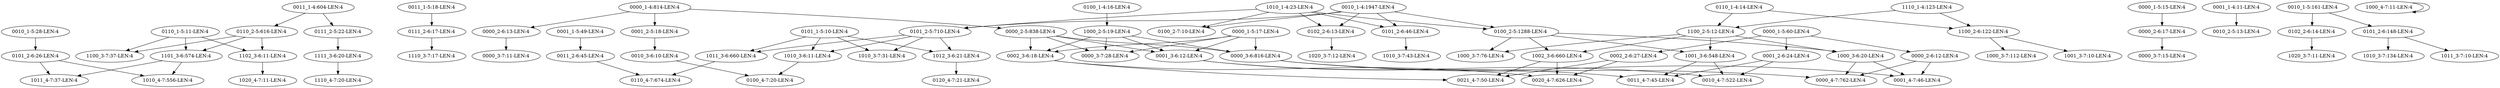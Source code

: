 digraph G {
    "0110_1-5:11-LEN:4" -> "1102_3-6:11-LEN:4";
    "0110_1-5:11-LEN:4" -> "1101_3-6:574-LEN:4";
    "0110_1-5:11-LEN:4" -> "1100_3-7:37-LEN:4";
    "0011_1-5:18-LEN:4" -> "0111_2-6:17-LEN:4";
    "0000_2-6:13-LEN:4" -> "0000_3-7:11-LEN:4";
    "1000_3-6:20-LEN:4" -> "0000_4-7:762-LEN:4";
    "1000_3-6:20-LEN:4" -> "0001_4-7:46-LEN:4";
    "1012_3-6:21-LEN:4" -> "0120_4-7:21-LEN:4";
    "0101_2-5:710-LEN:4" -> "1012_3-6:21-LEN:4";
    "0101_2-5:710-LEN:4" -> "1011_3-6:660-LEN:4";
    "0101_2-5:710-LEN:4" -> "1010_3-6:11-LEN:4";
    "0101_2-5:710-LEN:4" -> "1010_3-7:31-LEN:4";
    "0000_3-6:816-LEN:4" -> "0000_4-7:762-LEN:4";
    "0000_3-6:816-LEN:4" -> "0001_4-7:46-LEN:4";
    "1000_2-5:19-LEN:4" -> "0000_3-6:816-LEN:4";
    "1000_2-5:19-LEN:4" -> "0001_3-6:12-LEN:4";
    "1000_2-5:19-LEN:4" -> "0002_3-6:18-LEN:4";
    "1000_2-5:19-LEN:4" -> "0000_3-7:28-LEN:4";
    "0011_1-4:604-LEN:4" -> "0111_2-5:22-LEN:4";
    "0011_1-4:604-LEN:4" -> "0110_2-5:616-LEN:4";
    "0110_1-4:14-LEN:4" -> "1100_2-5:12-LEN:4";
    "0110_1-4:14-LEN:4" -> "1100_2-6:122-LEN:4";
    "1102_3-6:11-LEN:4" -> "1020_4-7:11-LEN:4";
    "1001_3-6:548-LEN:4" -> "0011_4-7:45-LEN:4";
    "1001_3-6:548-LEN:4" -> "0010_4-7:522-LEN:4";
    "1011_3-6:660-LEN:4" -> "0110_4-7:674-LEN:4";
    "0000_1-5:15-LEN:4" -> "0000_2-6:17-LEN:4";
    "0002_2-6:27-LEN:4" -> "0021_4-7:50-LEN:4";
    "0002_2-6:27-LEN:4" -> "0020_4-7:626-LEN:4";
    "0001_3-6:12-LEN:4" -> "0011_4-7:45-LEN:4";
    "0001_3-6:12-LEN:4" -> "0010_4-7:522-LEN:4";
    "0101_2-6:26-LEN:4" -> "1010_4-7:556-LEN:4";
    "0101_2-6:26-LEN:4" -> "1011_4-7:37-LEN:4";
    "0100_1-4:16-LEN:4" -> "1000_2-5:19-LEN:4";
    "1101_3-6:574-LEN:4" -> "1010_4-7:556-LEN:4";
    "1101_3-6:574-LEN:4" -> "1011_4-7:37-LEN:4";
    "1111_3-6:20-LEN:4" -> "1110_4-7:20-LEN:4";
    "1010_3-6:11-LEN:4" -> "0100_4-7:20-LEN:4";
    "0002_3-6:18-LEN:4" -> "0021_4-7:50-LEN:4";
    "0002_3-6:18-LEN:4" -> "0020_4-7:626-LEN:4";
    "0000_1-4:814-LEN:4" -> "0000_2-6:13-LEN:4";
    "0000_1-4:814-LEN:4" -> "0001_2-5:18-LEN:4";
    "0000_1-4:814-LEN:4" -> "0000_2-5:838-LEN:4";
    "0101_1-5:10-LEN:4" -> "1012_3-6:21-LEN:4";
    "0101_1-5:10-LEN:4" -> "1011_3-6:660-LEN:4";
    "0101_1-5:10-LEN:4" -> "1010_3-6:11-LEN:4";
    "0101_1-5:10-LEN:4" -> "1010_3-7:31-LEN:4";
    "0102_2-6:13-LEN:4" -> "1020_3-7:12-LEN:4";
    "0000_1-5:60-LEN:4" -> "0002_2-6:27-LEN:4";
    "0000_1-5:60-LEN:4" -> "0001_2-6:24-LEN:4";
    "0000_1-5:60-LEN:4" -> "0000_2-6:12-LEN:4";
    "0010_3-6:10-LEN:4" -> "0100_4-7:20-LEN:4";
    "1110_1-4:123-LEN:4" -> "1100_2-5:12-LEN:4";
    "1110_1-4:123-LEN:4" -> "1100_2-6:122-LEN:4";
    "0001_1-4:11-LEN:4" -> "0010_2-5:13-LEN:4";
    "0001_1-5:49-LEN:4" -> "0011_2-6:45-LEN:4";
    "0102_2-6:14-LEN:4" -> "1020_3-7:11-LEN:4";
    "0000_1-5:17-LEN:4" -> "0000_3-6:816-LEN:4";
    "0000_1-5:17-LEN:4" -> "0001_3-6:12-LEN:4";
    "0000_1-5:17-LEN:4" -> "0002_3-6:18-LEN:4";
    "0000_1-5:17-LEN:4" -> "0000_3-7:28-LEN:4";
    "1002_3-6:660-LEN:4" -> "0021_4-7:50-LEN:4";
    "1002_3-6:660-LEN:4" -> "0020_4-7:626-LEN:4";
    "0011_2-6:45-LEN:4" -> "0110_4-7:674-LEN:4";
    "0001_2-6:24-LEN:4" -> "0011_4-7:45-LEN:4";
    "0001_2-6:24-LEN:4" -> "0010_4-7:522-LEN:4";
    "1010_1-4:23-LEN:4" -> "0101_2-5:710-LEN:4";
    "1010_1-4:23-LEN:4" -> "0102_2-6:13-LEN:4";
    "1010_1-4:23-LEN:4" -> "0100_2-7:10-LEN:4";
    "1010_1-4:23-LEN:4" -> "0100_2-5:1288-LEN:4";
    "1010_1-4:23-LEN:4" -> "0101_2-6:46-LEN:4";
    "0111_2-6:17-LEN:4" -> "1110_3-7:17-LEN:4";
    "0001_2-5:18-LEN:4" -> "0010_3-6:10-LEN:4";
    "0111_2-5:22-LEN:4" -> "1111_3-6:20-LEN:4";
    "1100_2-5:12-LEN:4" -> "1000_3-6:20-LEN:4";
    "1100_2-5:12-LEN:4" -> "1000_3-7:76-LEN:4";
    "1100_2-5:12-LEN:4" -> "1001_3-6:548-LEN:4";
    "1100_2-5:12-LEN:4" -> "1002_3-6:660-LEN:4";
    "0010_1-5:28-LEN:4" -> "0101_2-6:26-LEN:4";
    "0101_2-6:148-LEN:4" -> "1010_3-7:134-LEN:4";
    "0101_2-6:148-LEN:4" -> "1011_3-7:10-LEN:4";
    "0010_1-5:161-LEN:4" -> "0102_2-6:14-LEN:4";
    "0010_1-5:161-LEN:4" -> "0101_2-6:148-LEN:4";
    "0100_2-5:1288-LEN:4" -> "1000_3-6:20-LEN:4";
    "0100_2-5:1288-LEN:4" -> "1000_3-7:76-LEN:4";
    "0100_2-5:1288-LEN:4" -> "1001_3-6:548-LEN:4";
    "0100_2-5:1288-LEN:4" -> "1002_3-6:660-LEN:4";
    "0000_2-6:17-LEN:4" -> "0000_3-7:15-LEN:4";
    "0000_2-6:12-LEN:4" -> "0000_4-7:762-LEN:4";
    "0000_2-6:12-LEN:4" -> "0001_4-7:46-LEN:4";
    "0000_2-5:838-LEN:4" -> "0000_3-6:816-LEN:4";
    "0000_2-5:838-LEN:4" -> "0001_3-6:12-LEN:4";
    "0000_2-5:838-LEN:4" -> "0002_3-6:18-LEN:4";
    "0000_2-5:838-LEN:4" -> "0000_3-7:28-LEN:4";
    "0110_2-5:616-LEN:4" -> "1102_3-6:11-LEN:4";
    "0110_2-5:616-LEN:4" -> "1101_3-6:574-LEN:4";
    "0110_2-5:616-LEN:4" -> "1100_3-7:37-LEN:4";
    "1100_2-6:122-LEN:4" -> "1000_3-7:112-LEN:4";
    "1100_2-6:122-LEN:4" -> "1001_3-7:10-LEN:4";
    "0101_2-6:46-LEN:4" -> "1010_3-7:43-LEN:4";
    "0010_1-4:1947-LEN:4" -> "0101_2-5:710-LEN:4";
    "0010_1-4:1947-LEN:4" -> "0102_2-6:13-LEN:4";
    "0010_1-4:1947-LEN:4" -> "0100_2-7:10-LEN:4";
    "0010_1-4:1947-LEN:4" -> "0100_2-5:1288-LEN:4";
    "0010_1-4:1947-LEN:4" -> "0101_2-6:46-LEN:4";
    "1000_4-7:11-LEN:4" -> "1000_4-7:11-LEN:4";
}
